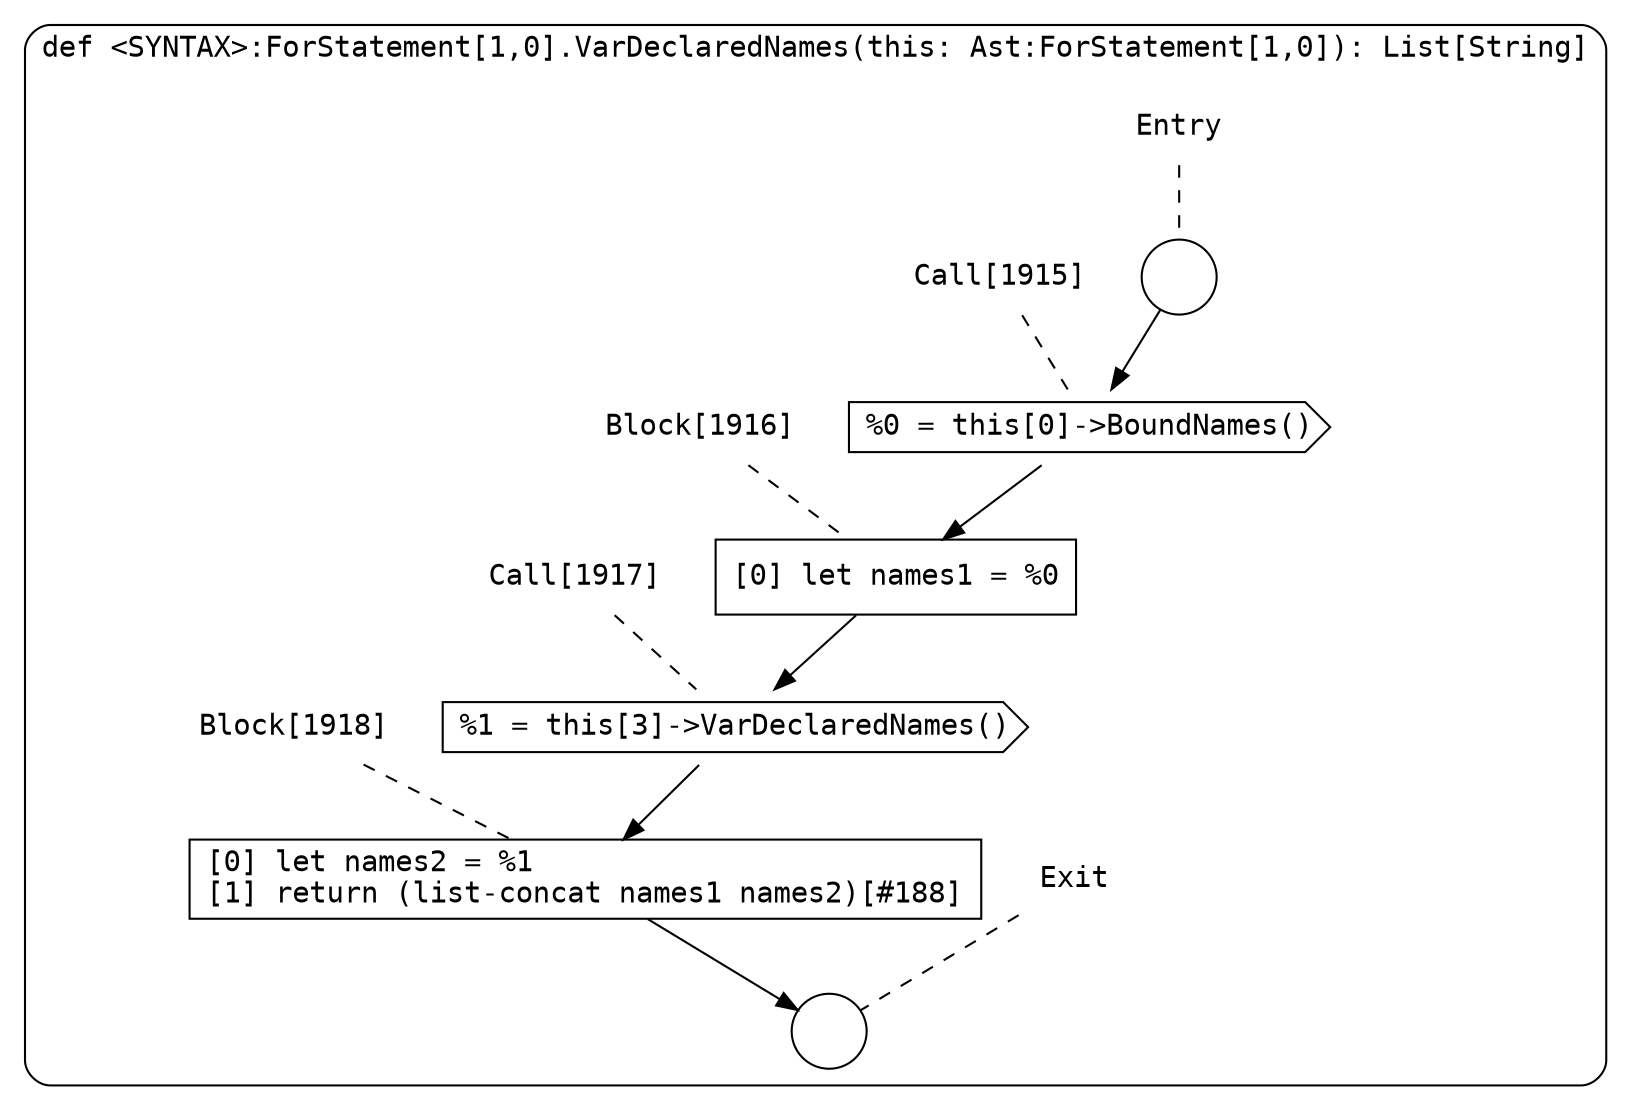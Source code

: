 digraph {
  graph [fontname = "Consolas"]
  node [fontname = "Consolas"]
  edge [fontname = "Consolas"]
  subgraph cluster342 {
    label = "def <SYNTAX>:ForStatement[1,0].VarDeclaredNames(this: Ast:ForStatement[1,0]): List[String]"
    style = rounded
    cluster342_entry_name [shape=none, label=<<font color="black">Entry</font>>]
    cluster342_entry_name -> cluster342_entry [arrowhead=none, color="black", style=dashed]
    cluster342_entry [shape=circle label=" " color="black" fillcolor="white" style=filled]
    cluster342_entry -> node1915 [color="black"]
    cluster342_exit_name [shape=none, label=<<font color="black">Exit</font>>]
    cluster342_exit_name -> cluster342_exit [arrowhead=none, color="black", style=dashed]
    cluster342_exit [shape=circle label=" " color="black" fillcolor="white" style=filled]
    node1915_name [shape=none, label=<<font color="black">Call[1915]</font>>]
    node1915_name -> node1915 [arrowhead=none, color="black", style=dashed]
    node1915 [shape=cds, label=<<font color="black">%0 = this[0]-&gt;BoundNames()</font>> color="black" fillcolor="white", style=filled]
    node1915 -> node1916 [color="black"]
    node1916_name [shape=none, label=<<font color="black">Block[1916]</font>>]
    node1916_name -> node1916 [arrowhead=none, color="black", style=dashed]
    node1916 [shape=box, label=<<font color="black">[0] let names1 = %0<BR ALIGN="LEFT"/></font>> color="black" fillcolor="white", style=filled]
    node1916 -> node1917 [color="black"]
    node1917_name [shape=none, label=<<font color="black">Call[1917]</font>>]
    node1917_name -> node1917 [arrowhead=none, color="black", style=dashed]
    node1917 [shape=cds, label=<<font color="black">%1 = this[3]-&gt;VarDeclaredNames()</font>> color="black" fillcolor="white", style=filled]
    node1917 -> node1918 [color="black"]
    node1918_name [shape=none, label=<<font color="black">Block[1918]</font>>]
    node1918_name -> node1918 [arrowhead=none, color="black", style=dashed]
    node1918 [shape=box, label=<<font color="black">[0] let names2 = %1<BR ALIGN="LEFT"/>[1] return (list-concat names1 names2)[#188]<BR ALIGN="LEFT"/></font>> color="black" fillcolor="white", style=filled]
    node1918 -> cluster342_exit [color="black"]
  }
}